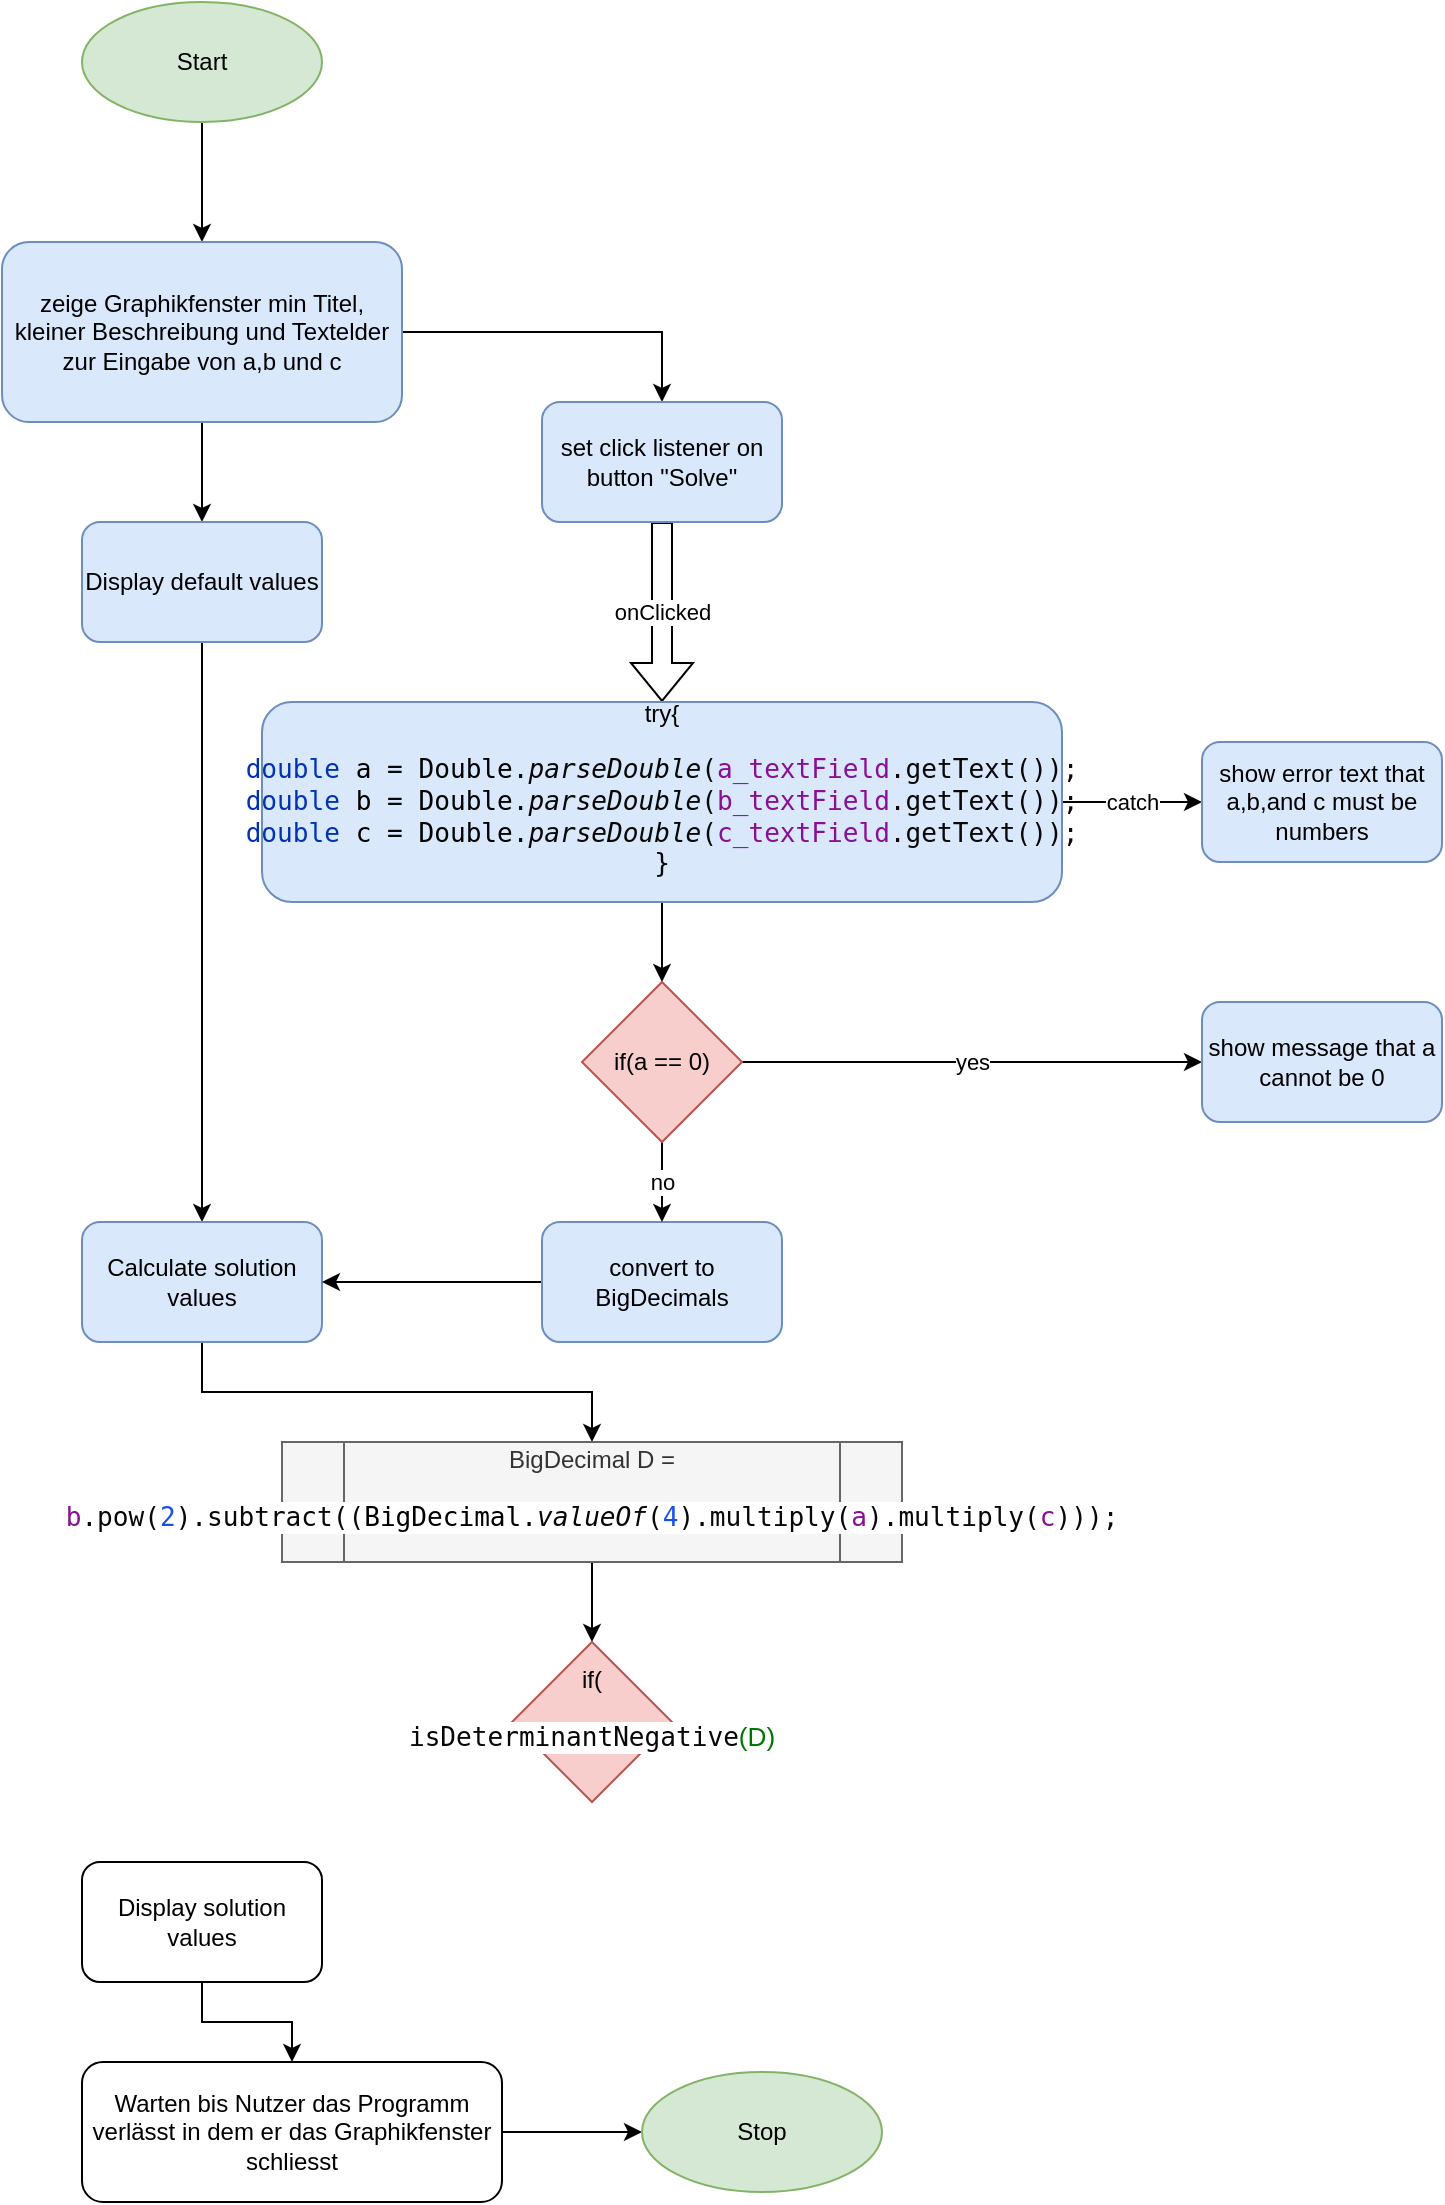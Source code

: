 <mxfile type="device" version="13.6.4"><diagram id="C5RBs43oDa-KdzZeNtuy" name="Page-1"><mxGraphModel grid="1" shadow="0" math="0" pageHeight="1169" pageWidth="827" pageScale="1" page="1" fold="1" arrows="1" connect="1" tooltips="1" guides="1" gridSize="10" dy="719" dx="1331"><root><mxCell id="WIyWlLk6GJQsqaUBKTNV-0"/><mxCell id="WIyWlLk6GJQsqaUBKTNV-1" parent="WIyWlLk6GJQsqaUBKTNV-0"/><mxCell id="TFSShFyouC0q4lBX0W2i-2" target="TFSShFyouC0q4lBX0W2i-1" value="" style="edgeStyle=orthogonalEdgeStyle;rounded=0;orthogonalLoop=1;jettySize=auto;html=1;" parent="WIyWlLk6GJQsqaUBKTNV-1" edge="1" source="TFSShFyouC0q4lBX0W2i-0"><mxGeometry as="geometry" relative="1"/></mxCell><mxCell id="TFSShFyouC0q4lBX0W2i-0" value="Start" style="ellipse;whiteSpace=wrap;html=1;fillColor=#d5e8d4;strokeColor=#82b366;" parent="WIyWlLk6GJQsqaUBKTNV-1" vertex="1"><mxGeometry as="geometry" height="60" width="120" y="40" x="110"/></mxCell><mxCell id="TFSShFyouC0q4lBX0W2i-4" target="TFSShFyouC0q4lBX0W2i-3" value="" style="edgeStyle=orthogonalEdgeStyle;rounded=0;orthogonalLoop=1;jettySize=auto;html=1;" parent="WIyWlLk6GJQsqaUBKTNV-1" edge="1" source="TFSShFyouC0q4lBX0W2i-1"><mxGeometry as="geometry" relative="1"/></mxCell><mxCell id="TFSShFyouC0q4lBX0W2i-15" target="TFSShFyouC0q4lBX0W2i-13" style="edgeStyle=orthogonalEdgeStyle;rounded=0;orthogonalLoop=1;jettySize=auto;html=1;entryX=0.5;entryY=0;entryDx=0;entryDy=0;" parent="WIyWlLk6GJQsqaUBKTNV-1" edge="1" source="TFSShFyouC0q4lBX0W2i-1"><mxGeometry as="geometry" relative="1"/></mxCell><mxCell id="TFSShFyouC0q4lBX0W2i-1" value="zeige Graphikfenster min Titel, kleiner Beschreibung und Textelder zur Eingabe von a,b und c " style="rounded=1;whiteSpace=wrap;html=1;fillColor=#dae8fc;strokeColor=#6c8ebf;" parent="WIyWlLk6GJQsqaUBKTNV-1" vertex="1"><mxGeometry as="geometry" height="90" width="200" y="160" x="70"/></mxCell><mxCell id="TFSShFyouC0q4lBX0W2i-16" target="TFSShFyouC0q4lBX0W2i-9" style="edgeStyle=orthogonalEdgeStyle;rounded=0;orthogonalLoop=1;jettySize=auto;html=1;" parent="WIyWlLk6GJQsqaUBKTNV-1" edge="1" source="TFSShFyouC0q4lBX0W2i-3"><mxGeometry as="geometry" relative="1"/></mxCell><mxCell id="TFSShFyouC0q4lBX0W2i-3" value="Display default values " style="rounded=1;whiteSpace=wrap;html=1;fillColor=#dae8fc;strokeColor=#6c8ebf;" parent="WIyWlLk6GJQsqaUBKTNV-1" vertex="1"><mxGeometry as="geometry" height="60" width="120" y="300" x="110"/></mxCell><mxCell id="TFSShFyouC0q4lBX0W2i-30" target="TFSShFyouC0q4lBX0W2i-29" value="" style="edgeStyle=orthogonalEdgeStyle;rounded=0;orthogonalLoop=1;jettySize=auto;html=1;" parent="WIyWlLk6GJQsqaUBKTNV-1" edge="1" source="TFSShFyouC0q4lBX0W2i-9"><mxGeometry as="geometry" relative="1"/></mxCell><mxCell id="TFSShFyouC0q4lBX0W2i-9" value="Calculate solution values" style="rounded=1;whiteSpace=wrap;html=1;fillColor=#dae8fc;strokeColor=#6c8ebf;" parent="WIyWlLk6GJQsqaUBKTNV-1" vertex="1"><mxGeometry as="geometry" height="60" width="120" y="650" x="110"/></mxCell><mxCell id="TFSShFyouC0q4lBX0W2i-37" target="TFSShFyouC0q4lBX0W2i-34" value="" style="edgeStyle=orthogonalEdgeStyle;rounded=0;orthogonalLoop=1;jettySize=auto;html=1;" parent="WIyWlLk6GJQsqaUBKTNV-1" edge="1" source="TFSShFyouC0q4lBX0W2i-11"><mxGeometry as="geometry" relative="1"/></mxCell><mxCell id="TFSShFyouC0q4lBX0W2i-11" value="Display solution values" style="rounded=1;whiteSpace=wrap;html=1;" parent="WIyWlLk6GJQsqaUBKTNV-1" vertex="1"><mxGeometry as="geometry" height="60" width="120" y="970" x="110"/></mxCell><mxCell id="TFSShFyouC0q4lBX0W2i-18" target="TFSShFyouC0q4lBX0W2i-17" value="onClicked" style="edgeStyle=orthogonalEdgeStyle;rounded=0;orthogonalLoop=1;jettySize=auto;html=1;shape=flexArrow;" parent="WIyWlLk6GJQsqaUBKTNV-1" edge="1" source="TFSShFyouC0q4lBX0W2i-13"><mxGeometry as="geometry" relative="1"/></mxCell><mxCell id="TFSShFyouC0q4lBX0W2i-13" value="set click listener on button &quot;Solve&quot;" style="rounded=1;whiteSpace=wrap;html=1;fillColor=#dae8fc;strokeColor=#6c8ebf;" parent="WIyWlLk6GJQsqaUBKTNV-1" vertex="1"><mxGeometry as="geometry" height="60" width="120" y="240" x="340"/></mxCell><mxCell id="TFSShFyouC0q4lBX0W2i-20" target="TFSShFyouC0q4lBX0W2i-19" value="catch" style="edgeStyle=orthogonalEdgeStyle;rounded=0;orthogonalLoop=1;jettySize=auto;html=1;" parent="WIyWlLk6GJQsqaUBKTNV-1" edge="1" source="TFSShFyouC0q4lBX0W2i-17"><mxGeometry as="geometry" relative="1"/></mxCell><mxCell id="TFSShFyouC0q4lBX0W2i-24" target="TFSShFyouC0q4lBX0W2i-23" value="" style="edgeStyle=orthogonalEdgeStyle;rounded=0;orthogonalLoop=1;jettySize=auto;html=1;" parent="WIyWlLk6GJQsqaUBKTNV-1" edge="1" source="TFSShFyouC0q4lBX0W2i-17"><mxGeometry as="geometry" relative="1"/></mxCell><mxCell id="TFSShFyouC0q4lBX0W2i-17" value="try{&lt;br&gt;&lt;pre style=&quot;color: rgb(8 , 8 , 8) ; font-family: &amp;#34;jetbrains mono&amp;#34; , monospace ; font-size: 9.8pt&quot;&gt;&lt;span style=&quot;color: #0033b3&quot;&gt;double &lt;/span&gt;&lt;span style=&quot;color: #000000&quot;&gt;a &lt;/span&gt;= &lt;span style=&quot;color: #000000&quot;&gt;Double&lt;/span&gt;.&lt;span style=&quot;font-style: italic&quot;&gt;parseDouble&lt;/span&gt;(&lt;span style=&quot;color: #871094&quot;&gt;a_textField&lt;/span&gt;.getText());&lt;br&gt;&lt;span style=&quot;color: #0033b3&quot;&gt;double &lt;/span&gt;&lt;span style=&quot;color: #000000&quot;&gt;b &lt;/span&gt;= &lt;span style=&quot;color: #000000&quot;&gt;Double&lt;/span&gt;.&lt;span style=&quot;font-style: italic&quot;&gt;parseDouble&lt;/span&gt;(&lt;span style=&quot;color: #871094&quot;&gt;b_textField&lt;/span&gt;.getText());&lt;br&gt;&lt;span style=&quot;color: #0033b3&quot;&gt;double &lt;/span&gt;&lt;span style=&quot;color: #000000&quot;&gt;c &lt;/span&gt;= &lt;span style=&quot;color: #000000&quot;&gt;Double&lt;/span&gt;.&lt;span style=&quot;font-style: italic&quot;&gt;parseDouble&lt;/span&gt;(&lt;span style=&quot;color: #871094&quot;&gt;c_textField&lt;/span&gt;.getText());&lt;br&gt;}&lt;br&gt;&lt;/pre&gt;" style="rounded=1;whiteSpace=wrap;html=1;fillColor=#dae8fc;strokeColor=#6c8ebf;" parent="WIyWlLk6GJQsqaUBKTNV-1" vertex="1"><mxGeometry as="geometry" height="100" width="400" y="390" x="200"/></mxCell><mxCell id="TFSShFyouC0q4lBX0W2i-19" value="show error text that a,b,and c must be numbers" style="rounded=1;whiteSpace=wrap;html=1;fillColor=#dae8fc;strokeColor=#6c8ebf;" parent="WIyWlLk6GJQsqaUBKTNV-1" vertex="1"><mxGeometry as="geometry" height="60" width="120" y="410" x="670"/></mxCell><mxCell id="TFSShFyouC0q4lBX0W2i-28" target="TFSShFyouC0q4lBX0W2i-9" style="edgeStyle=orthogonalEdgeStyle;rounded=0;orthogonalLoop=1;jettySize=auto;html=1;" parent="WIyWlLk6GJQsqaUBKTNV-1" edge="1" source="TFSShFyouC0q4lBX0W2i-21"><mxGeometry as="geometry" relative="1"/></mxCell><mxCell id="TFSShFyouC0q4lBX0W2i-21" value="convert to BigDecimals" style="rounded=1;whiteSpace=wrap;html=1;fillColor=#dae8fc;strokeColor=#6c8ebf;" parent="WIyWlLk6GJQsqaUBKTNV-1" vertex="1"><mxGeometry as="geometry" height="60" width="120" y="650" x="340"/></mxCell><mxCell id="TFSShFyouC0q4lBX0W2i-25" target="TFSShFyouC0q4lBX0W2i-21" value="no" style="edgeStyle=orthogonalEdgeStyle;rounded=0;orthogonalLoop=1;jettySize=auto;html=1;" parent="WIyWlLk6GJQsqaUBKTNV-1" edge="1" source="TFSShFyouC0q4lBX0W2i-23"><mxGeometry as="geometry" relative="1"/></mxCell><mxCell id="TFSShFyouC0q4lBX0W2i-27" target="TFSShFyouC0q4lBX0W2i-26" value="yes" style="edgeStyle=orthogonalEdgeStyle;rounded=0;orthogonalLoop=1;jettySize=auto;html=1;entryX=0;entryY=0.5;entryDx=0;entryDy=0;" parent="WIyWlLk6GJQsqaUBKTNV-1" edge="1" source="TFSShFyouC0q4lBX0W2i-23"><mxGeometry as="geometry" relative="1"/></mxCell><mxCell id="TFSShFyouC0q4lBX0W2i-23" value="if(a == 0)" style="rhombus;whiteSpace=wrap;html=1;fillColor=#f8cecc;strokeColor=#b85450;" parent="WIyWlLk6GJQsqaUBKTNV-1" vertex="1"><mxGeometry as="geometry" height="80" width="80" y="530" x="360"/></mxCell><mxCell id="TFSShFyouC0q4lBX0W2i-26" value="show message that a cannot be 0" style="rounded=1;whiteSpace=wrap;html=1;fillColor=#dae8fc;strokeColor=#6c8ebf;" parent="WIyWlLk6GJQsqaUBKTNV-1" vertex="1"><mxGeometry as="geometry" height="60" width="120" y="540" x="670"/></mxCell><mxCell id="TFSShFyouC0q4lBX0W2i-33" target="TFSShFyouC0q4lBX0W2i-32" value="" style="edgeStyle=orthogonalEdgeStyle;rounded=0;orthogonalLoop=1;jettySize=auto;html=1;" parent="WIyWlLk6GJQsqaUBKTNV-1" edge="1" source="TFSShFyouC0q4lBX0W2i-29"><mxGeometry as="geometry" relative="1"/></mxCell><mxCell id="TFSShFyouC0q4lBX0W2i-29" value="BigDecimal D = &lt;pre style=&quot;background-color: #ffffff ; color: #080808 ; font-family: &amp;#34;jetbrains mono&amp;#34; , monospace ; font-size: 9.8pt&quot;&gt;&lt;span style=&quot;color: #871094&quot;&gt;b&lt;/span&gt;.pow(&lt;span style=&quot;color: #1750eb&quot;&gt;2&lt;/span&gt;).subtract((&lt;span style=&quot;color: #000000&quot;&gt;BigDecimal&lt;/span&gt;.&lt;span style=&quot;font-style: italic&quot;&gt;valueOf&lt;/span&gt;(&lt;span style=&quot;color: #1750eb&quot;&gt;4&lt;/span&gt;).multiply(&lt;span style=&quot;color: #871094&quot;&gt;a&lt;/span&gt;).multiply(&lt;span style=&quot;color: #871094&quot;&gt;c&lt;/span&gt;)));&lt;/pre&gt;" style="shape=process;whiteSpace=wrap;html=1;backgroundOutline=1;fillColor=#f5f5f5;strokeColor=#666666;fontColor=#333333;" parent="WIyWlLk6GJQsqaUBKTNV-1" vertex="1"><mxGeometry as="geometry" height="60" width="310" y="760" x="210"/></mxCell><mxCell id="TFSShFyouC0q4lBX0W2i-32" value="if(&lt;pre style=&quot;background-color: #ffffff ; color: #080808 ; font-family: &amp;#34;jetbrains mono&amp;#34; , monospace ; font-size: 9.8pt&quot;&gt;isDeterminantNegative&lt;font color=&quot;#007600&quot; face=&quot;Helvetica&quot;&gt;(D)&lt;/font&gt;&lt;/pre&gt;" style="rhombus;whiteSpace=wrap;html=1;fillColor=#f8cecc;strokeColor=#b85450;" parent="WIyWlLk6GJQsqaUBKTNV-1" vertex="1"><mxGeometry as="geometry" height="80" width="80" y="860" x="325"/></mxCell><mxCell id="TFSShFyouC0q4lBX0W2i-36" target="TFSShFyouC0q4lBX0W2i-35" value="" style="edgeStyle=orthogonalEdgeStyle;rounded=0;orthogonalLoop=1;jettySize=auto;html=1;" parent="WIyWlLk6GJQsqaUBKTNV-1" edge="1" source="TFSShFyouC0q4lBX0W2i-34"><mxGeometry as="geometry" relative="1"/></mxCell><mxCell id="TFSShFyouC0q4lBX0W2i-34" value="Warten bis Nutzer das Programm verlässt in dem er das Graphikfenster schliesst" style="rounded=1;whiteSpace=wrap;html=1;" parent="WIyWlLk6GJQsqaUBKTNV-1" vertex="1"><mxGeometry as="geometry" height="70" width="210" y="1070" x="110"/></mxCell><mxCell id="TFSShFyouC0q4lBX0W2i-35" value="Stop" style="ellipse;whiteSpace=wrap;html=1;fillColor=#d5e8d4;strokeColor=#82b366;" parent="WIyWlLk6GJQsqaUBKTNV-1" vertex="1"><mxGeometry as="geometry" height="60" width="120" y="1075" x="390"/></mxCell></root></mxGraphModel></diagram></mxfile>
